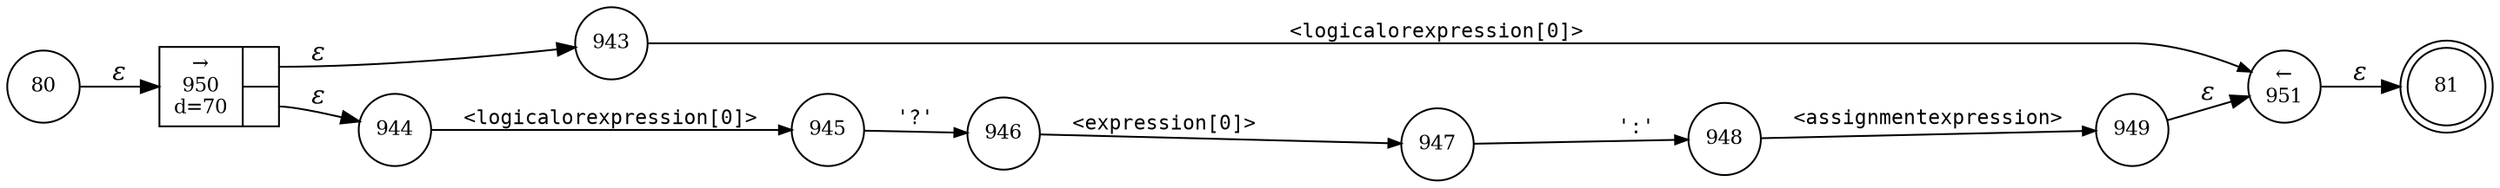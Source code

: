 digraph ATN {
rankdir=LR;
s81[fontsize=11, label="81", shape=doublecircle, fixedsize=true, width=.6];
s80[fontsize=11,label="80", shape=circle, fixedsize=true, width=.55, peripheries=1];
s944[fontsize=11,label="944", shape=circle, fixedsize=true, width=.55, peripheries=1];
s945[fontsize=11,label="945", shape=circle, fixedsize=true, width=.55, peripheries=1];
s946[fontsize=11,label="946", shape=circle, fixedsize=true, width=.55, peripheries=1];
s947[fontsize=11,label="947", shape=circle, fixedsize=true, width=.55, peripheries=1];
s948[fontsize=11,label="948", shape=circle, fixedsize=true, width=.55, peripheries=1];
s949[fontsize=11,label="949", shape=circle, fixedsize=true, width=.55, peripheries=1];
s950[fontsize=11,label="{&rarr;\n950\nd=70|{<p0>|<p1>}}", shape=record, fixedsize=false, peripheries=1];
s951[fontsize=11,label="&larr;\n951", shape=circle, fixedsize=true, width=.55, peripheries=1];
s943[fontsize=11,label="943", shape=circle, fixedsize=true, width=.55, peripheries=1];
s80 -> s950 [fontname="Times-Italic", label="&epsilon;"];
s950:p0 -> s943 [fontname="Times-Italic", label="&epsilon;"];
s950:p1 -> s944 [fontname="Times-Italic", label="&epsilon;"];
s943 -> s951 [fontsize=11, fontname="Courier", arrowsize=.7, label = "<logicalorexpression[0]>", arrowhead = normal];
s944 -> s945 [fontsize=11, fontname="Courier", arrowsize=.7, label = "<logicalorexpression[0]>", arrowhead = normal];
s951 -> s81 [fontname="Times-Italic", label="&epsilon;"];
s945 -> s946 [fontsize=11, fontname="Courier", arrowsize=.7, label = "'?'", arrowhead = normal];
s946 -> s947 [fontsize=11, fontname="Courier", arrowsize=.7, label = "<expression[0]>", arrowhead = normal];
s947 -> s948 [fontsize=11, fontname="Courier", arrowsize=.7, label = "':'", arrowhead = normal];
s948 -> s949 [fontsize=11, fontname="Courier", arrowsize=.7, label = "<assignmentexpression>", arrowhead = normal];
s949 -> s951 [fontname="Times-Italic", label="&epsilon;"];
}